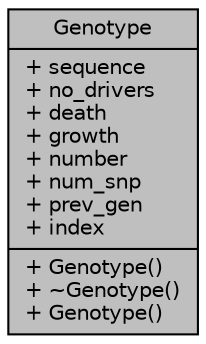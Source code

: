 digraph "Genotype"
{
  edge [fontname="Helvetica",fontsize="10",labelfontname="Helvetica",labelfontsize="10"];
  node [fontname="Helvetica",fontsize="10",shape=record];
  Node1 [label="{Genotype\n|+ sequence\l+ no_drivers\l+ death\l+ growth\l+ number\l+ num_snp\l+ prev_gen\l+ index\l|+ Genotype()\l+ ~Genotype()\l+ Genotype()\l}",height=0.2,width=0.4,color="black", fillcolor="grey75", style="filled", fontcolor="black"];
}
